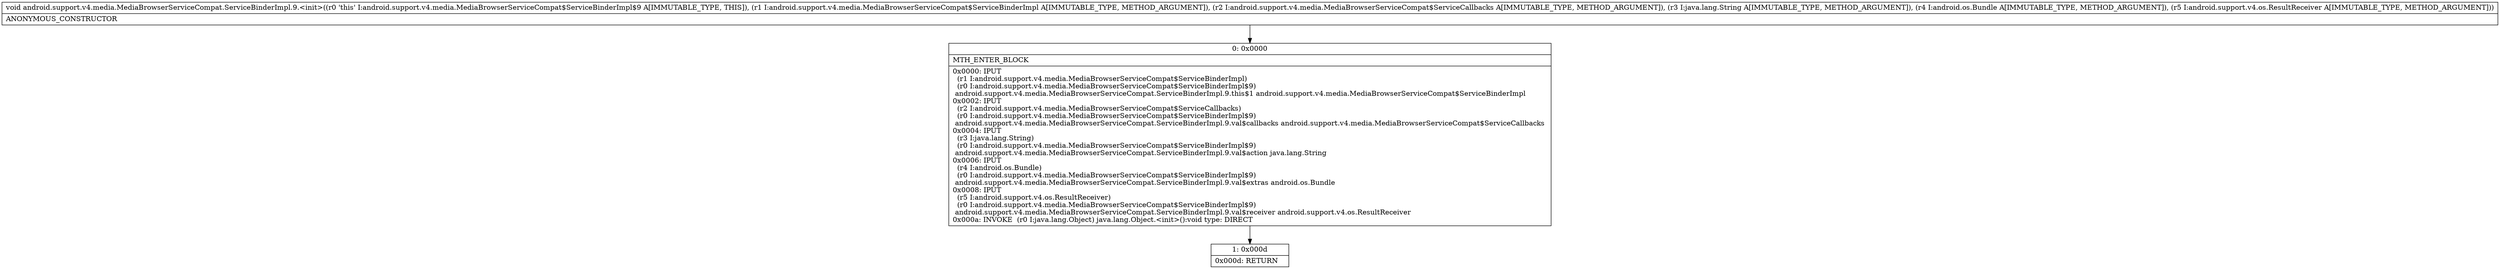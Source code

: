 digraph "CFG forandroid.support.v4.media.MediaBrowserServiceCompat.ServiceBinderImpl.9.\<init\>(Landroid\/support\/v4\/media\/MediaBrowserServiceCompat$ServiceBinderImpl;Landroid\/support\/v4\/media\/MediaBrowserServiceCompat$ServiceCallbacks;Ljava\/lang\/String;Landroid\/os\/Bundle;Landroid\/support\/v4\/os\/ResultReceiver;)V" {
Node_0 [shape=record,label="{0\:\ 0x0000|MTH_ENTER_BLOCK\l|0x0000: IPUT  \l  (r1 I:android.support.v4.media.MediaBrowserServiceCompat$ServiceBinderImpl)\l  (r0 I:android.support.v4.media.MediaBrowserServiceCompat$ServiceBinderImpl$9)\l android.support.v4.media.MediaBrowserServiceCompat.ServiceBinderImpl.9.this$1 android.support.v4.media.MediaBrowserServiceCompat$ServiceBinderImpl \l0x0002: IPUT  \l  (r2 I:android.support.v4.media.MediaBrowserServiceCompat$ServiceCallbacks)\l  (r0 I:android.support.v4.media.MediaBrowserServiceCompat$ServiceBinderImpl$9)\l android.support.v4.media.MediaBrowserServiceCompat.ServiceBinderImpl.9.val$callbacks android.support.v4.media.MediaBrowserServiceCompat$ServiceCallbacks \l0x0004: IPUT  \l  (r3 I:java.lang.String)\l  (r0 I:android.support.v4.media.MediaBrowserServiceCompat$ServiceBinderImpl$9)\l android.support.v4.media.MediaBrowserServiceCompat.ServiceBinderImpl.9.val$action java.lang.String \l0x0006: IPUT  \l  (r4 I:android.os.Bundle)\l  (r0 I:android.support.v4.media.MediaBrowserServiceCompat$ServiceBinderImpl$9)\l android.support.v4.media.MediaBrowserServiceCompat.ServiceBinderImpl.9.val$extras android.os.Bundle \l0x0008: IPUT  \l  (r5 I:android.support.v4.os.ResultReceiver)\l  (r0 I:android.support.v4.media.MediaBrowserServiceCompat$ServiceBinderImpl$9)\l android.support.v4.media.MediaBrowserServiceCompat.ServiceBinderImpl.9.val$receiver android.support.v4.os.ResultReceiver \l0x000a: INVOKE  (r0 I:java.lang.Object) java.lang.Object.\<init\>():void type: DIRECT \l}"];
Node_1 [shape=record,label="{1\:\ 0x000d|0x000d: RETURN   \l}"];
MethodNode[shape=record,label="{void android.support.v4.media.MediaBrowserServiceCompat.ServiceBinderImpl.9.\<init\>((r0 'this' I:android.support.v4.media.MediaBrowserServiceCompat$ServiceBinderImpl$9 A[IMMUTABLE_TYPE, THIS]), (r1 I:android.support.v4.media.MediaBrowserServiceCompat$ServiceBinderImpl A[IMMUTABLE_TYPE, METHOD_ARGUMENT]), (r2 I:android.support.v4.media.MediaBrowserServiceCompat$ServiceCallbacks A[IMMUTABLE_TYPE, METHOD_ARGUMENT]), (r3 I:java.lang.String A[IMMUTABLE_TYPE, METHOD_ARGUMENT]), (r4 I:android.os.Bundle A[IMMUTABLE_TYPE, METHOD_ARGUMENT]), (r5 I:android.support.v4.os.ResultReceiver A[IMMUTABLE_TYPE, METHOD_ARGUMENT]))  | ANONYMOUS_CONSTRUCTOR\l}"];
MethodNode -> Node_0;
Node_0 -> Node_1;
}

